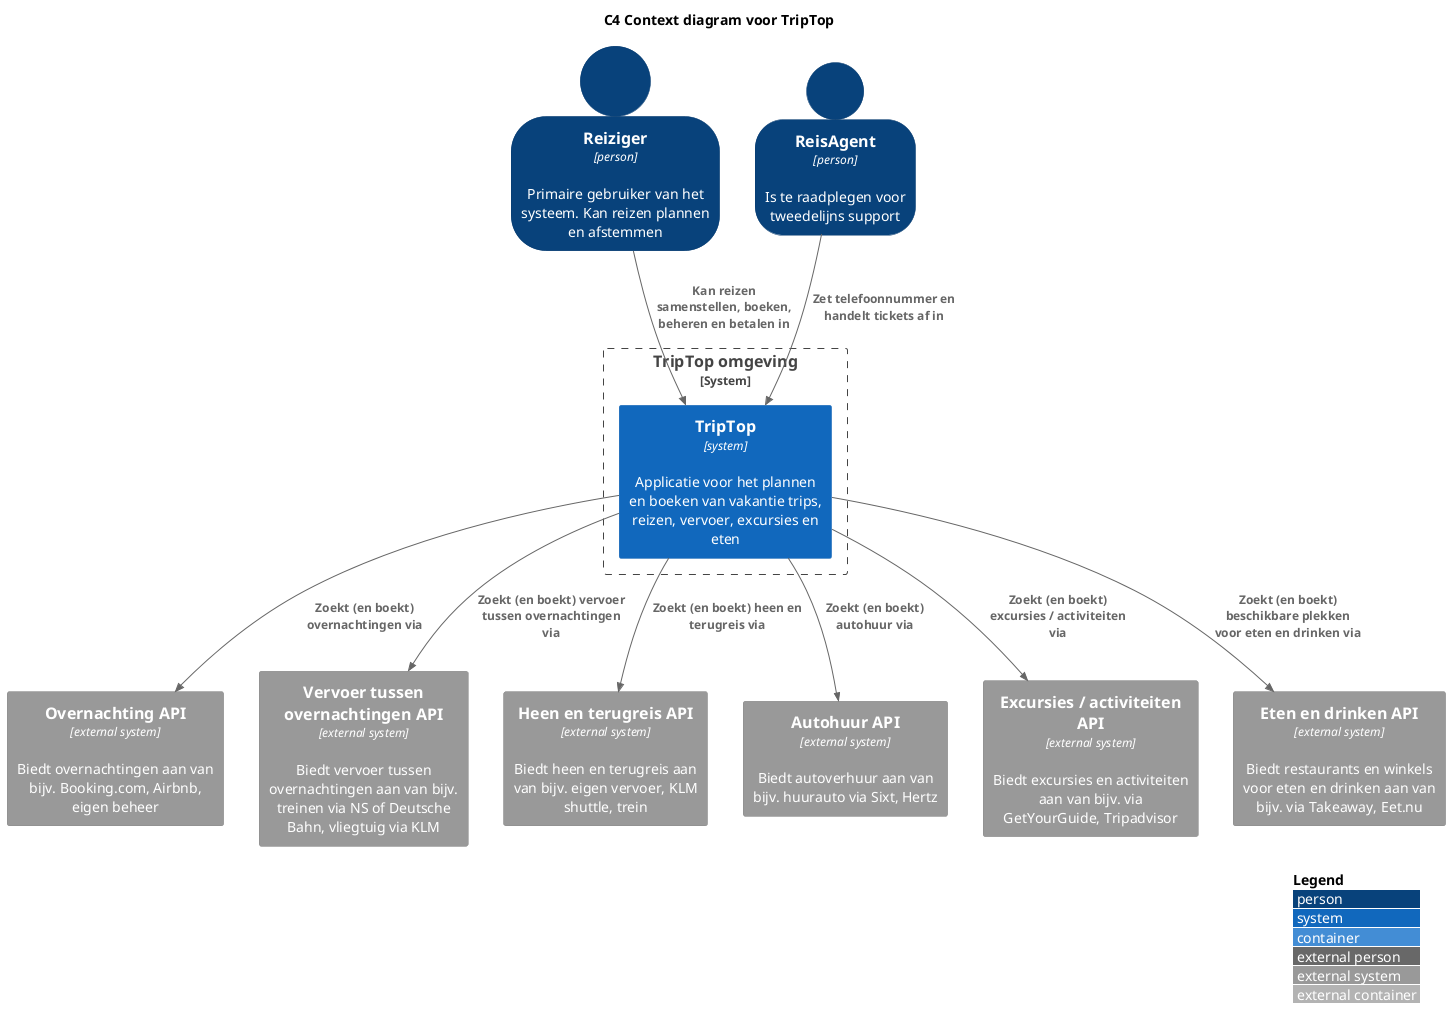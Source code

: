 @startuml
title C4 Context diagram voor TripTop
!include <C4/C4_Container.puml>

top to bottom direction

LAYOUT_WITH_LEGEND()
SHOW_PERSON_OUTLINE()

Person(reiziger, "Reiziger", "Primaire gebruiker van het systeem. Kan reizen plannen en afstemmen", $type="person")
Person(reisagent, "ReisAgent", "Is te raadplegen voor tweedelijns support", $type="person")

System_Boundary(system, "TripTop omgeving") {
    System(triptop, "TripTop", "Applicatie voor het plannen en boeken van vakantie trips, reizen, vervoer, excursies en eten", $type="system")
}

Rel(reiziger, triptop, "Kan reizen samenstellen, boeken, beheren en betalen in")
Rel(reisagent, triptop, "Zet telefoonnummer en handelt tickets af in")

System_Ext(overnachting, "Overnachting API", "Biedt overnachtingen aan van bijv. Booking.com, Airbnb, eigen beheer", $type="external system")
System_Ext(vervoer, "Vervoer tussen overnachtingen API", "Biedt vervoer tussen overnachtingen aan van bijv. treinen via NS of Deutsche Bahn, vliegtuig via KLM", $type="external system")
System_Ext(reis, "Heen en terugreis API", "Biedt heen en terugreis aan van bijv. eigen vervoer, KLM shuttle, trein", $type="external system")
System_Ext(autohuur, "Autohuur API", "Biedt autoverhuur aan van bijv. huurauto via Sixt, Hertz", $type="external system")
System_Ext(activiteiten, "Excursies / activiteiten API", "Biedt excursies en activiteiten aan van bijv. via GetYourGuide, Tripadvisor", $type="external system")
System_Ext(eten, "Eten en drinken API", "Biedt restaurants en winkels voor eten en drinken aan van bijv. via Takeaway, Eet.nu", $type="external system")

Rel(triptop, overnachting, "Zoekt (en boekt) overnachtingen via")
Rel(triptop, vervoer, "Zoekt (en boekt) vervoer tussen overnachtingen via")
Rel(triptop, reis, "Zoekt (en boekt) heen en terugreis via")
Rel(triptop, autohuur, "Zoekt (en boekt) autohuur via")
Rel(triptop, activiteiten, "Zoekt (en boekt) excursies / activiteiten via")
Rel(triptop, eten, "Zoekt (en boekt) beschikbare plekken voor eten en drinken via")

@enduml